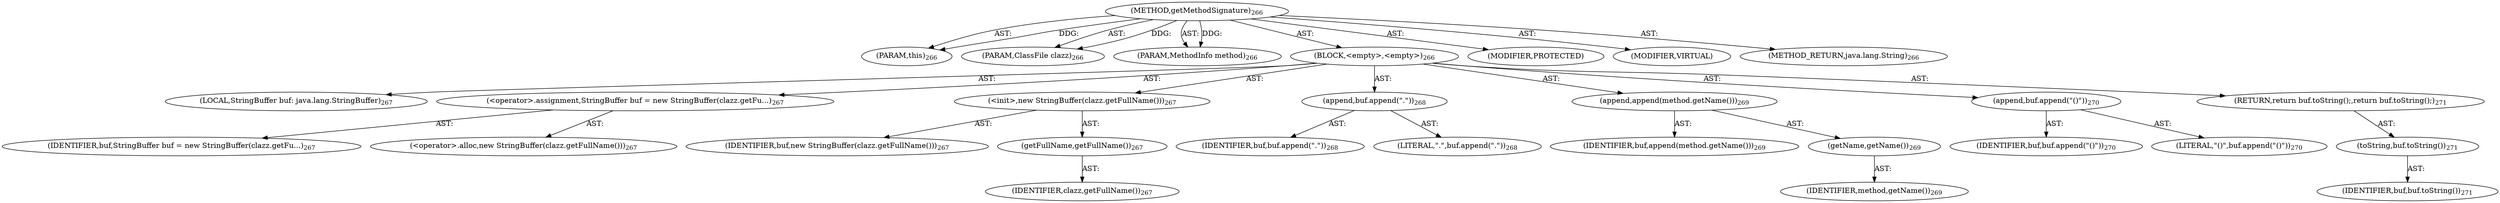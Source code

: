 digraph "getMethodSignature" {  
"111669149703" [label = <(METHOD,getMethodSignature)<SUB>266</SUB>> ]
"115964117011" [label = <(PARAM,this)<SUB>266</SUB>> ]
"115964117012" [label = <(PARAM,ClassFile clazz)<SUB>266</SUB>> ]
"115964117013" [label = <(PARAM,MethodInfo method)<SUB>266</SUB>> ]
"25769803802" [label = <(BLOCK,&lt;empty&gt;,&lt;empty&gt;)<SUB>266</SUB>> ]
"94489280547" [label = <(LOCAL,StringBuffer buf: java.lang.StringBuffer)<SUB>267</SUB>> ]
"30064771293" [label = <(&lt;operator&gt;.assignment,StringBuffer buf = new StringBuffer(clazz.getFu...)<SUB>267</SUB>> ]
"68719476939" [label = <(IDENTIFIER,buf,StringBuffer buf = new StringBuffer(clazz.getFu...)<SUB>267</SUB>> ]
"30064771294" [label = <(&lt;operator&gt;.alloc,new StringBuffer(clazz.getFullName()))<SUB>267</SUB>> ]
"30064771295" [label = <(&lt;init&gt;,new StringBuffer(clazz.getFullName()))<SUB>267</SUB>> ]
"68719476940" [label = <(IDENTIFIER,buf,new StringBuffer(clazz.getFullName()))<SUB>267</SUB>> ]
"30064771296" [label = <(getFullName,getFullName())<SUB>267</SUB>> ]
"68719476941" [label = <(IDENTIFIER,clazz,getFullName())<SUB>267</SUB>> ]
"30064771297" [label = <(append,buf.append(&quot;.&quot;))<SUB>268</SUB>> ]
"68719476942" [label = <(IDENTIFIER,buf,buf.append(&quot;.&quot;))<SUB>268</SUB>> ]
"90194313268" [label = <(LITERAL,&quot;.&quot;,buf.append(&quot;.&quot;))<SUB>268</SUB>> ]
"30064771298" [label = <(append,append(method.getName()))<SUB>269</SUB>> ]
"68719476943" [label = <(IDENTIFIER,buf,append(method.getName()))<SUB>269</SUB>> ]
"30064771299" [label = <(getName,getName())<SUB>269</SUB>> ]
"68719476944" [label = <(IDENTIFIER,method,getName())<SUB>269</SUB>> ]
"30064771300" [label = <(append,buf.append(&quot;()&quot;))<SUB>270</SUB>> ]
"68719476945" [label = <(IDENTIFIER,buf,buf.append(&quot;()&quot;))<SUB>270</SUB>> ]
"90194313269" [label = <(LITERAL,&quot;()&quot;,buf.append(&quot;()&quot;))<SUB>270</SUB>> ]
"146028888066" [label = <(RETURN,return buf.toString();,return buf.toString();)<SUB>271</SUB>> ]
"30064771301" [label = <(toString,buf.toString())<SUB>271</SUB>> ]
"68719476946" [label = <(IDENTIFIER,buf,buf.toString())<SUB>271</SUB>> ]
"133143986198" [label = <(MODIFIER,PROTECTED)> ]
"133143986199" [label = <(MODIFIER,VIRTUAL)> ]
"128849018887" [label = <(METHOD_RETURN,java.lang.String)<SUB>266</SUB>> ]
  "111669149703" -> "115964117011"  [ label = "AST: "] 
  "111669149703" -> "115964117012"  [ label = "AST: "] 
  "111669149703" -> "115964117013"  [ label = "AST: "] 
  "111669149703" -> "25769803802"  [ label = "AST: "] 
  "111669149703" -> "133143986198"  [ label = "AST: "] 
  "111669149703" -> "133143986199"  [ label = "AST: "] 
  "111669149703" -> "128849018887"  [ label = "AST: "] 
  "25769803802" -> "94489280547"  [ label = "AST: "] 
  "25769803802" -> "30064771293"  [ label = "AST: "] 
  "25769803802" -> "30064771295"  [ label = "AST: "] 
  "25769803802" -> "30064771297"  [ label = "AST: "] 
  "25769803802" -> "30064771298"  [ label = "AST: "] 
  "25769803802" -> "30064771300"  [ label = "AST: "] 
  "25769803802" -> "146028888066"  [ label = "AST: "] 
  "30064771293" -> "68719476939"  [ label = "AST: "] 
  "30064771293" -> "30064771294"  [ label = "AST: "] 
  "30064771295" -> "68719476940"  [ label = "AST: "] 
  "30064771295" -> "30064771296"  [ label = "AST: "] 
  "30064771296" -> "68719476941"  [ label = "AST: "] 
  "30064771297" -> "68719476942"  [ label = "AST: "] 
  "30064771297" -> "90194313268"  [ label = "AST: "] 
  "30064771298" -> "68719476943"  [ label = "AST: "] 
  "30064771298" -> "30064771299"  [ label = "AST: "] 
  "30064771299" -> "68719476944"  [ label = "AST: "] 
  "30064771300" -> "68719476945"  [ label = "AST: "] 
  "30064771300" -> "90194313269"  [ label = "AST: "] 
  "146028888066" -> "30064771301"  [ label = "AST: "] 
  "30064771301" -> "68719476946"  [ label = "AST: "] 
  "111669149703" -> "115964117011"  [ label = "DDG: "] 
  "111669149703" -> "115964117012"  [ label = "DDG: "] 
  "111669149703" -> "115964117013"  [ label = "DDG: "] 
}
